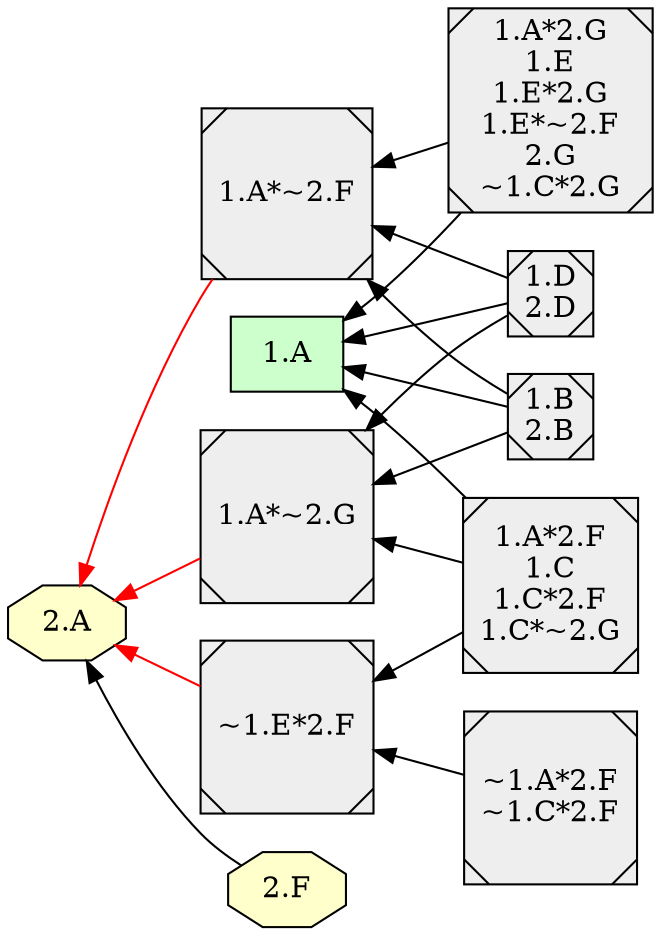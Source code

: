 digraph {

rankdir = RL

  node [shape=box style="filled" fillcolor="#CCFFCC"]
  "1.A"
  "1.A"
  "1.A"
  "1.A"
  node [shape=octagon style="filled" fillcolor="#FFFFCC"]
  "2.F"
  "2.A"
  "2.A"
  "2.A"
  "2.A"
  "2.A"
  "2.A"
  "2.A"
  "2.A"
  "2.A"
  node [shape=Msquare style="filled" fillcolor="#EEEEEE"]
  "1.B\n2.B"
  "1.D\n2.D"
  "1.D\n2.D"
  "1.A*2.G\n1.E\n1.E*2.G\n1.E*~2.F\n2.G\n~1.C*2.G"
  "1.B\n2.B"
  "1.A*2.F\n1.C\n1.C*2.F\n1.C*~2.G"
  "~1.A*2.F\n~1.C*2.F"
  "1.A*~2.F"
  "1.A*~2.G"
  "~1.E*2.F"
  "1.A*2.G\n1.E\n1.E*2.G\n1.E*~2.F\n2.G\n~1.C*2.G"
  "1.A*2.G\n1.E\n1.E*2.G\n1.E*~2.F\n2.G\n~1.C*2.G"
  "1.A*~2.F"
  "~1.A*2.F\n~1.C*2.F"
  "~1.E*2.F"
  "1.B\n2.B"
  "1.B\n2.B"
  "1.A*~2.F"
  "1.B\n2.B"
  "1.A*~2.G"
  "1.D\n2.D"
  "1.D\n2.D"
  "1.A*~2.F"
  "1.D\n2.D"
  "1.A*~2.G"
  "1.A*2.F\n1.C\n1.C*2.F\n1.C*~2.G"
  "1.A*2.F\n1.C\n1.C*2.F\n1.C*~2.G"
  "~1.E*2.F"
  "1.A*2.F\n1.C\n1.C*2.F\n1.C*~2.G"
  "1.A*~2.G"
  "1.A*2.G\n1.E\n1.E*2.G\n1.E*~2.F\n2.G\n~1.C*2.G"
  "~1.A*2.F\n~1.C*2.F"
  "1.B\n2.B"
  "1.D\n2.D"
  "1.A*2.F\n1.C\n1.C*2.F\n1.C*~2.G"
  "2.F" -> "2.A" [style=filled, color=black];
  "1.A*~2.F" -> "2.A" [style=filled, color=red];
  "1.A*~2.G" -> "2.A" [style=filled, color=red];
  "~1.E*2.F" -> "2.A" [style=filled, color=red];
  "1.A*2.G\n1.E\n1.E*2.G\n1.E*~2.F\n2.G\n~1.C*2.G" -> "1.A" [style=filled, color=black];
  "1.A*2.G\n1.E\n1.E*2.G\n1.E*~2.F\n2.G\n~1.C*2.G" -> "1.A*~2.F" [style=filled, color=black];
  "~1.A*2.F\n~1.C*2.F" -> "~1.E*2.F" [style=filled, color=black];
  "1.B\n2.B" -> "1.A" [style=filled, color=black];
  "1.B\n2.B" -> "1.A*~2.F" [style=filled, color=black];
  "1.B\n2.B" -> "1.A*~2.G" [style=filled, color=black];
  "1.D\n2.D" -> "1.A" [style=filled, color=black];
  "1.D\n2.D" -> "1.A*~2.F" [style=filled, color=black];
  "1.D\n2.D" -> "1.A*~2.G" [style=filled, color=black];
  "1.A*2.F\n1.C\n1.C*2.F\n1.C*~2.G" -> "1.A" [style=filled, color=black];
  "1.A*2.F\n1.C\n1.C*2.F\n1.C*~2.G" -> "~1.E*2.F" [style=filled, color=black];
  "1.A*2.F\n1.C\n1.C*2.F\n1.C*~2.G" -> "1.A*~2.G" [style=filled, color=black];
  subgraph cluster_lg {
    rankdir = LR
  }
}
